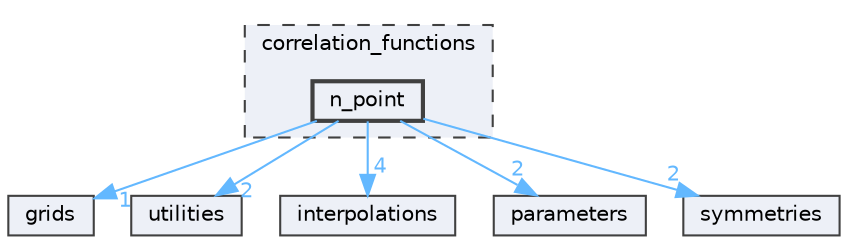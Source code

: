 digraph "n_point"
{
 // INTERACTIVE_SVG=YES
 // LATEX_PDF_SIZE
  bgcolor="transparent";
  edge [fontname=Helvetica,fontsize=10,labelfontname=Helvetica,labelfontsize=10];
  node [fontname=Helvetica,fontsize=10,shape=box,height=0.2,width=0.4];
  compound=true
  subgraph clusterdir_bafa75a8501ccb76a28f5bb43dc7d205 {
    graph [ bgcolor="#edf0f7", pencolor="grey25", label="correlation_functions", fontname=Helvetica,fontsize=10 style="filled,dashed", URL="dir_bafa75a8501ccb76a28f5bb43dc7d205.html",tooltip=""]
  dir_efa6b4a5e7d0d01a3f262703590ac64f [label="n_point", fillcolor="#edf0f7", color="grey25", style="filled,bold", URL="dir_efa6b4a5e7d0d01a3f262703590ac64f.html",tooltip=""];
  }
  dir_15107c8e7a0cc6e02ee0f5189f1c1343 [label="grids", fillcolor="#edf0f7", color="grey25", style="filled", URL="dir_15107c8e7a0cc6e02ee0f5189f1c1343.html",tooltip=""];
  dir_df38b2a5d584e0f6066b4518b95c638b [label="utilities", fillcolor="#edf0f7", color="grey25", style="filled", URL="dir_df38b2a5d584e0f6066b4518b95c638b.html",tooltip=""];
  dir_d3aa368cf518ca4413cb05ed24da604b [label="interpolations", fillcolor="#edf0f7", color="grey25", style="filled", URL="dir_d3aa368cf518ca4413cb05ed24da604b.html",tooltip=""];
  dir_71fd758a6a15c08fe6e53029e0ced71d [label="parameters", fillcolor="#edf0f7", color="grey25", style="filled", URL="dir_71fd758a6a15c08fe6e53029e0ced71d.html",tooltip=""];
  dir_3e5922525fa33f19479cfde15131040f [label="symmetries", fillcolor="#edf0f7", color="grey25", style="filled", URL="dir_3e5922525fa33f19479cfde15131040f.html",tooltip=""];
  dir_efa6b4a5e7d0d01a3f262703590ac64f->dir_15107c8e7a0cc6e02ee0f5189f1c1343 [headlabel="1", labeldistance=1.5 headhref="dir_000011_000005.html" href="dir_000011_000005.html" color="steelblue1" fontcolor="steelblue1"];
  dir_efa6b4a5e7d0d01a3f262703590ac64f->dir_3e5922525fa33f19479cfde15131040f [headlabel="2", labeldistance=1.5 headhref="dir_000011_000016.html" href="dir_000011_000016.html" color="steelblue1" fontcolor="steelblue1"];
  dir_efa6b4a5e7d0d01a3f262703590ac64f->dir_71fd758a6a15c08fe6e53029e0ced71d [headlabel="2", labeldistance=1.5 headhref="dir_000011_000013.html" href="dir_000011_000013.html" color="steelblue1" fontcolor="steelblue1"];
  dir_efa6b4a5e7d0d01a3f262703590ac64f->dir_d3aa368cf518ca4413cb05ed24da604b [headlabel="4", labeldistance=1.5 headhref="dir_000011_000007.html" href="dir_000011_000007.html" color="steelblue1" fontcolor="steelblue1"];
  dir_efa6b4a5e7d0d01a3f262703590ac64f->dir_df38b2a5d584e0f6066b4518b95c638b [headlabel="2", labeldistance=1.5 headhref="dir_000011_000018.html" href="dir_000011_000018.html" color="steelblue1" fontcolor="steelblue1"];
}
